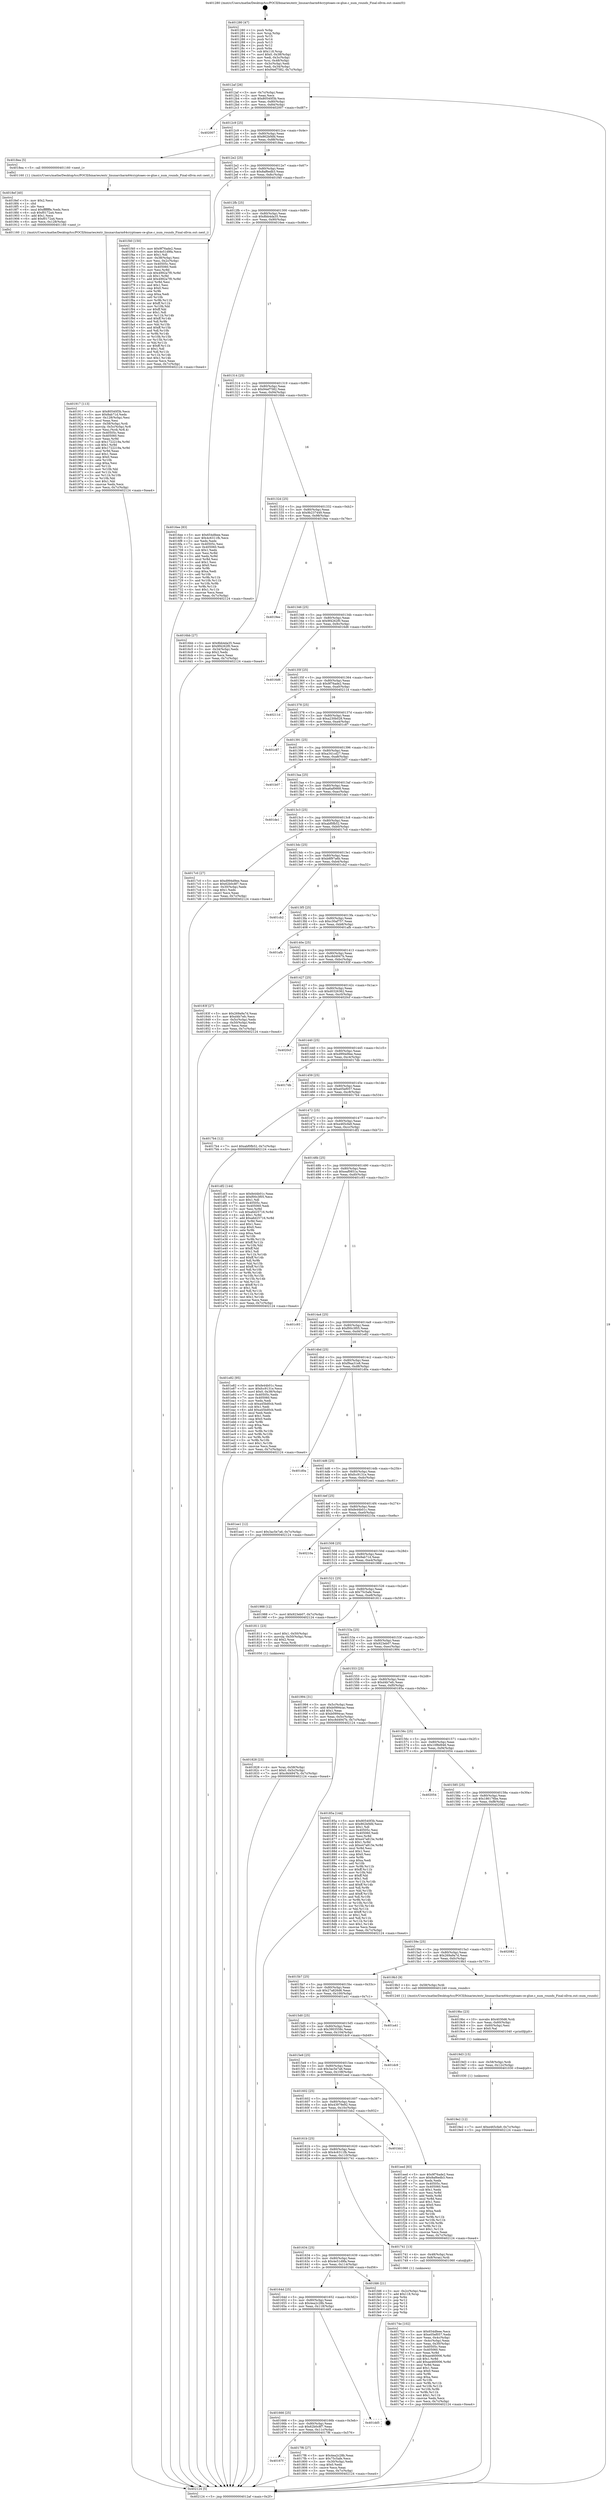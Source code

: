 digraph "0x401280" {
  label = "0x401280 (/mnt/c/Users/mathe/Desktop/tcc/POCII/binaries/extr_linuxarcharm64cryptoaes-ce-glue.c_num_rounds_Final-ollvm.out::main(0))"
  labelloc = "t"
  node[shape=record]

  Entry [label="",width=0.3,height=0.3,shape=circle,fillcolor=black,style=filled]
  "0x4012af" [label="{
     0x4012af [26]\l
     | [instrs]\l
     &nbsp;&nbsp;0x4012af \<+3\>: mov -0x7c(%rbp),%eax\l
     &nbsp;&nbsp;0x4012b2 \<+2\>: mov %eax,%ecx\l
     &nbsp;&nbsp;0x4012b4 \<+6\>: sub $0x80540f3b,%ecx\l
     &nbsp;&nbsp;0x4012ba \<+3\>: mov %eax,-0x80(%rbp)\l
     &nbsp;&nbsp;0x4012bd \<+6\>: mov %ecx,-0x84(%rbp)\l
     &nbsp;&nbsp;0x4012c3 \<+6\>: je 0000000000402007 \<main+0xd87\>\l
  }"]
  "0x402007" [label="{
     0x402007\l
  }", style=dashed]
  "0x4012c9" [label="{
     0x4012c9 [25]\l
     | [instrs]\l
     &nbsp;&nbsp;0x4012c9 \<+5\>: jmp 00000000004012ce \<main+0x4e\>\l
     &nbsp;&nbsp;0x4012ce \<+3\>: mov -0x80(%rbp),%eax\l
     &nbsp;&nbsp;0x4012d1 \<+5\>: sub $0x862bf4fd,%eax\l
     &nbsp;&nbsp;0x4012d6 \<+6\>: mov %eax,-0x88(%rbp)\l
     &nbsp;&nbsp;0x4012dc \<+6\>: je 00000000004018ea \<main+0x66a\>\l
  }"]
  Exit [label="",width=0.3,height=0.3,shape=circle,fillcolor=black,style=filled,peripheries=2]
  "0x4018ea" [label="{
     0x4018ea [5]\l
     | [instrs]\l
     &nbsp;&nbsp;0x4018ea \<+5\>: call 0000000000401160 \<next_i\>\l
     | [calls]\l
     &nbsp;&nbsp;0x401160 \{1\} (/mnt/c/Users/mathe/Desktop/tcc/POCII/binaries/extr_linuxarcharm64cryptoaes-ce-glue.c_num_rounds_Final-ollvm.out::next_i)\l
  }"]
  "0x4012e2" [label="{
     0x4012e2 [25]\l
     | [instrs]\l
     &nbsp;&nbsp;0x4012e2 \<+5\>: jmp 00000000004012e7 \<main+0x67\>\l
     &nbsp;&nbsp;0x4012e7 \<+3\>: mov -0x80(%rbp),%eax\l
     &nbsp;&nbsp;0x4012ea \<+5\>: sub $0x8af6edb3,%eax\l
     &nbsp;&nbsp;0x4012ef \<+6\>: mov %eax,-0x8c(%rbp)\l
     &nbsp;&nbsp;0x4012f5 \<+6\>: je 0000000000401f40 \<main+0xcc0\>\l
  }"]
  "0x4019e2" [label="{
     0x4019e2 [12]\l
     | [instrs]\l
     &nbsp;&nbsp;0x4019e2 \<+7\>: movl $0xe465cfa9,-0x7c(%rbp)\l
     &nbsp;&nbsp;0x4019e9 \<+5\>: jmp 0000000000402124 \<main+0xea4\>\l
  }"]
  "0x401f40" [label="{
     0x401f40 [150]\l
     | [instrs]\l
     &nbsp;&nbsp;0x401f40 \<+5\>: mov $0x9f76ade2,%eax\l
     &nbsp;&nbsp;0x401f45 \<+5\>: mov $0x4e51d9fa,%ecx\l
     &nbsp;&nbsp;0x401f4a \<+2\>: mov $0x1,%dl\l
     &nbsp;&nbsp;0x401f4c \<+3\>: mov -0x38(%rbp),%esi\l
     &nbsp;&nbsp;0x401f4f \<+3\>: mov %esi,-0x2c(%rbp)\l
     &nbsp;&nbsp;0x401f52 \<+7\>: mov 0x40505c,%esi\l
     &nbsp;&nbsp;0x401f59 \<+7\>: mov 0x405060,%edi\l
     &nbsp;&nbsp;0x401f60 \<+3\>: mov %esi,%r8d\l
     &nbsp;&nbsp;0x401f63 \<+7\>: sub $0x4992a7f0,%r8d\l
     &nbsp;&nbsp;0x401f6a \<+4\>: sub $0x1,%r8d\l
     &nbsp;&nbsp;0x401f6e \<+7\>: add $0x4992a7f0,%r8d\l
     &nbsp;&nbsp;0x401f75 \<+4\>: imul %r8d,%esi\l
     &nbsp;&nbsp;0x401f79 \<+3\>: and $0x1,%esi\l
     &nbsp;&nbsp;0x401f7c \<+3\>: cmp $0x0,%esi\l
     &nbsp;&nbsp;0x401f7f \<+4\>: sete %r9b\l
     &nbsp;&nbsp;0x401f83 \<+3\>: cmp $0xa,%edi\l
     &nbsp;&nbsp;0x401f86 \<+4\>: setl %r10b\l
     &nbsp;&nbsp;0x401f8a \<+3\>: mov %r9b,%r11b\l
     &nbsp;&nbsp;0x401f8d \<+4\>: xor $0xff,%r11b\l
     &nbsp;&nbsp;0x401f91 \<+3\>: mov %r10b,%bl\l
     &nbsp;&nbsp;0x401f94 \<+3\>: xor $0xff,%bl\l
     &nbsp;&nbsp;0x401f97 \<+3\>: xor $0x1,%dl\l
     &nbsp;&nbsp;0x401f9a \<+3\>: mov %r11b,%r14b\l
     &nbsp;&nbsp;0x401f9d \<+4\>: and $0xff,%r14b\l
     &nbsp;&nbsp;0x401fa1 \<+3\>: and %dl,%r9b\l
     &nbsp;&nbsp;0x401fa4 \<+3\>: mov %bl,%r15b\l
     &nbsp;&nbsp;0x401fa7 \<+4\>: and $0xff,%r15b\l
     &nbsp;&nbsp;0x401fab \<+3\>: and %dl,%r10b\l
     &nbsp;&nbsp;0x401fae \<+3\>: or %r9b,%r14b\l
     &nbsp;&nbsp;0x401fb1 \<+3\>: or %r10b,%r15b\l
     &nbsp;&nbsp;0x401fb4 \<+3\>: xor %r15b,%r14b\l
     &nbsp;&nbsp;0x401fb7 \<+3\>: or %bl,%r11b\l
     &nbsp;&nbsp;0x401fba \<+4\>: xor $0xff,%r11b\l
     &nbsp;&nbsp;0x401fbe \<+3\>: or $0x1,%dl\l
     &nbsp;&nbsp;0x401fc1 \<+3\>: and %dl,%r11b\l
     &nbsp;&nbsp;0x401fc4 \<+3\>: or %r11b,%r14b\l
     &nbsp;&nbsp;0x401fc7 \<+4\>: test $0x1,%r14b\l
     &nbsp;&nbsp;0x401fcb \<+3\>: cmovne %ecx,%eax\l
     &nbsp;&nbsp;0x401fce \<+3\>: mov %eax,-0x7c(%rbp)\l
     &nbsp;&nbsp;0x401fd1 \<+5\>: jmp 0000000000402124 \<main+0xea4\>\l
  }"]
  "0x4012fb" [label="{
     0x4012fb [25]\l
     | [instrs]\l
     &nbsp;&nbsp;0x4012fb \<+5\>: jmp 0000000000401300 \<main+0x80\>\l
     &nbsp;&nbsp;0x401300 \<+3\>: mov -0x80(%rbp),%eax\l
     &nbsp;&nbsp;0x401303 \<+5\>: sub $0x8bb4da35,%eax\l
     &nbsp;&nbsp;0x401308 \<+6\>: mov %eax,-0x90(%rbp)\l
     &nbsp;&nbsp;0x40130e \<+6\>: je 00000000004016ee \<main+0x46e\>\l
  }"]
  "0x4019d3" [label="{
     0x4019d3 [15]\l
     | [instrs]\l
     &nbsp;&nbsp;0x4019d3 \<+4\>: mov -0x58(%rbp),%rdi\l
     &nbsp;&nbsp;0x4019d7 \<+6\>: mov %eax,-0x12c(%rbp)\l
     &nbsp;&nbsp;0x4019dd \<+5\>: call 0000000000401030 \<free@plt\>\l
     | [calls]\l
     &nbsp;&nbsp;0x401030 \{1\} (unknown)\l
  }"]
  "0x4016ee" [label="{
     0x4016ee [83]\l
     | [instrs]\l
     &nbsp;&nbsp;0x4016ee \<+5\>: mov $0x654dfeee,%eax\l
     &nbsp;&nbsp;0x4016f3 \<+5\>: mov $0x4c6311fb,%ecx\l
     &nbsp;&nbsp;0x4016f8 \<+2\>: xor %edx,%edx\l
     &nbsp;&nbsp;0x4016fa \<+7\>: mov 0x40505c,%esi\l
     &nbsp;&nbsp;0x401701 \<+7\>: mov 0x405060,%edi\l
     &nbsp;&nbsp;0x401708 \<+3\>: sub $0x1,%edx\l
     &nbsp;&nbsp;0x40170b \<+3\>: mov %esi,%r8d\l
     &nbsp;&nbsp;0x40170e \<+3\>: add %edx,%r8d\l
     &nbsp;&nbsp;0x401711 \<+4\>: imul %r8d,%esi\l
     &nbsp;&nbsp;0x401715 \<+3\>: and $0x1,%esi\l
     &nbsp;&nbsp;0x401718 \<+3\>: cmp $0x0,%esi\l
     &nbsp;&nbsp;0x40171b \<+4\>: sete %r9b\l
     &nbsp;&nbsp;0x40171f \<+3\>: cmp $0xa,%edi\l
     &nbsp;&nbsp;0x401722 \<+4\>: setl %r10b\l
     &nbsp;&nbsp;0x401726 \<+3\>: mov %r9b,%r11b\l
     &nbsp;&nbsp;0x401729 \<+3\>: and %r10b,%r11b\l
     &nbsp;&nbsp;0x40172c \<+3\>: xor %r10b,%r9b\l
     &nbsp;&nbsp;0x40172f \<+3\>: or %r9b,%r11b\l
     &nbsp;&nbsp;0x401732 \<+4\>: test $0x1,%r11b\l
     &nbsp;&nbsp;0x401736 \<+3\>: cmovne %ecx,%eax\l
     &nbsp;&nbsp;0x401739 \<+3\>: mov %eax,-0x7c(%rbp)\l
     &nbsp;&nbsp;0x40173c \<+5\>: jmp 0000000000402124 \<main+0xea4\>\l
  }"]
  "0x401314" [label="{
     0x401314 [25]\l
     | [instrs]\l
     &nbsp;&nbsp;0x401314 \<+5\>: jmp 0000000000401319 \<main+0x99\>\l
     &nbsp;&nbsp;0x401319 \<+3\>: mov -0x80(%rbp),%eax\l
     &nbsp;&nbsp;0x40131c \<+5\>: sub $0x94ef7582,%eax\l
     &nbsp;&nbsp;0x401321 \<+6\>: mov %eax,-0x94(%rbp)\l
     &nbsp;&nbsp;0x401327 \<+6\>: je 00000000004016bb \<main+0x43b\>\l
  }"]
  "0x4019bc" [label="{
     0x4019bc [23]\l
     | [instrs]\l
     &nbsp;&nbsp;0x4019bc \<+10\>: movabs $0x4030d6,%rdi\l
     &nbsp;&nbsp;0x4019c6 \<+3\>: mov %eax,-0x60(%rbp)\l
     &nbsp;&nbsp;0x4019c9 \<+3\>: mov -0x60(%rbp),%esi\l
     &nbsp;&nbsp;0x4019cc \<+2\>: mov $0x0,%al\l
     &nbsp;&nbsp;0x4019ce \<+5\>: call 0000000000401040 \<printf@plt\>\l
     | [calls]\l
     &nbsp;&nbsp;0x401040 \{1\} (unknown)\l
  }"]
  "0x4016bb" [label="{
     0x4016bb [27]\l
     | [instrs]\l
     &nbsp;&nbsp;0x4016bb \<+5\>: mov $0x8bb4da35,%eax\l
     &nbsp;&nbsp;0x4016c0 \<+5\>: mov $0x9f4262f0,%ecx\l
     &nbsp;&nbsp;0x4016c5 \<+3\>: mov -0x34(%rbp),%edx\l
     &nbsp;&nbsp;0x4016c8 \<+3\>: cmp $0x2,%edx\l
     &nbsp;&nbsp;0x4016cb \<+3\>: cmovne %ecx,%eax\l
     &nbsp;&nbsp;0x4016ce \<+3\>: mov %eax,-0x7c(%rbp)\l
     &nbsp;&nbsp;0x4016d1 \<+5\>: jmp 0000000000402124 \<main+0xea4\>\l
  }"]
  "0x40132d" [label="{
     0x40132d [25]\l
     | [instrs]\l
     &nbsp;&nbsp;0x40132d \<+5\>: jmp 0000000000401332 \<main+0xb2\>\l
     &nbsp;&nbsp;0x401332 \<+3\>: mov -0x80(%rbp),%eax\l
     &nbsp;&nbsp;0x401335 \<+5\>: sub $0x9b237449,%eax\l
     &nbsp;&nbsp;0x40133a \<+6\>: mov %eax,-0x98(%rbp)\l
     &nbsp;&nbsp;0x401340 \<+6\>: je 00000000004019ee \<main+0x76e\>\l
  }"]
  "0x402124" [label="{
     0x402124 [5]\l
     | [instrs]\l
     &nbsp;&nbsp;0x402124 \<+5\>: jmp 00000000004012af \<main+0x2f\>\l
  }"]
  "0x401280" [label="{
     0x401280 [47]\l
     | [instrs]\l
     &nbsp;&nbsp;0x401280 \<+1\>: push %rbp\l
     &nbsp;&nbsp;0x401281 \<+3\>: mov %rsp,%rbp\l
     &nbsp;&nbsp;0x401284 \<+2\>: push %r15\l
     &nbsp;&nbsp;0x401286 \<+2\>: push %r14\l
     &nbsp;&nbsp;0x401288 \<+2\>: push %r13\l
     &nbsp;&nbsp;0x40128a \<+2\>: push %r12\l
     &nbsp;&nbsp;0x40128c \<+1\>: push %rbx\l
     &nbsp;&nbsp;0x40128d \<+7\>: sub $0x118,%rsp\l
     &nbsp;&nbsp;0x401294 \<+7\>: movl $0x0,-0x38(%rbp)\l
     &nbsp;&nbsp;0x40129b \<+3\>: mov %edi,-0x3c(%rbp)\l
     &nbsp;&nbsp;0x40129e \<+4\>: mov %rsi,-0x48(%rbp)\l
     &nbsp;&nbsp;0x4012a2 \<+3\>: mov -0x3c(%rbp),%edi\l
     &nbsp;&nbsp;0x4012a5 \<+3\>: mov %edi,-0x34(%rbp)\l
     &nbsp;&nbsp;0x4012a8 \<+7\>: movl $0x94ef7582,-0x7c(%rbp)\l
  }"]
  "0x401917" [label="{
     0x401917 [113]\l
     | [instrs]\l
     &nbsp;&nbsp;0x401917 \<+5\>: mov $0x80540f3b,%ecx\l
     &nbsp;&nbsp;0x40191c \<+5\>: mov $0x8ab71d,%edx\l
     &nbsp;&nbsp;0x401921 \<+6\>: mov -0x128(%rbp),%esi\l
     &nbsp;&nbsp;0x401927 \<+3\>: imul %eax,%esi\l
     &nbsp;&nbsp;0x40192a \<+4\>: mov -0x58(%rbp),%rdi\l
     &nbsp;&nbsp;0x40192e \<+4\>: movslq -0x5c(%rbp),%r8\l
     &nbsp;&nbsp;0x401932 \<+4\>: mov %esi,(%rdi,%r8,4)\l
     &nbsp;&nbsp;0x401936 \<+7\>: mov 0x40505c,%eax\l
     &nbsp;&nbsp;0x40193d \<+7\>: mov 0x405060,%esi\l
     &nbsp;&nbsp;0x401944 \<+3\>: mov %eax,%r9d\l
     &nbsp;&nbsp;0x401947 \<+7\>: sub $0x1722219a,%r9d\l
     &nbsp;&nbsp;0x40194e \<+4\>: sub $0x1,%r9d\l
     &nbsp;&nbsp;0x401952 \<+7\>: add $0x1722219a,%r9d\l
     &nbsp;&nbsp;0x401959 \<+4\>: imul %r9d,%eax\l
     &nbsp;&nbsp;0x40195d \<+3\>: and $0x1,%eax\l
     &nbsp;&nbsp;0x401960 \<+3\>: cmp $0x0,%eax\l
     &nbsp;&nbsp;0x401963 \<+4\>: sete %r10b\l
     &nbsp;&nbsp;0x401967 \<+3\>: cmp $0xa,%esi\l
     &nbsp;&nbsp;0x40196a \<+4\>: setl %r11b\l
     &nbsp;&nbsp;0x40196e \<+3\>: mov %r10b,%bl\l
     &nbsp;&nbsp;0x401971 \<+3\>: and %r11b,%bl\l
     &nbsp;&nbsp;0x401974 \<+3\>: xor %r11b,%r10b\l
     &nbsp;&nbsp;0x401977 \<+3\>: or %r10b,%bl\l
     &nbsp;&nbsp;0x40197a \<+3\>: test $0x1,%bl\l
     &nbsp;&nbsp;0x40197d \<+3\>: cmovne %edx,%ecx\l
     &nbsp;&nbsp;0x401980 \<+3\>: mov %ecx,-0x7c(%rbp)\l
     &nbsp;&nbsp;0x401983 \<+5\>: jmp 0000000000402124 \<main+0xea4\>\l
  }"]
  "0x4019ee" [label="{
     0x4019ee\l
  }", style=dashed]
  "0x401346" [label="{
     0x401346 [25]\l
     | [instrs]\l
     &nbsp;&nbsp;0x401346 \<+5\>: jmp 000000000040134b \<main+0xcb\>\l
     &nbsp;&nbsp;0x40134b \<+3\>: mov -0x80(%rbp),%eax\l
     &nbsp;&nbsp;0x40134e \<+5\>: sub $0x9f4262f0,%eax\l
     &nbsp;&nbsp;0x401353 \<+6\>: mov %eax,-0x9c(%rbp)\l
     &nbsp;&nbsp;0x401359 \<+6\>: je 00000000004016d6 \<main+0x456\>\l
  }"]
  "0x4018ef" [label="{
     0x4018ef [40]\l
     | [instrs]\l
     &nbsp;&nbsp;0x4018ef \<+5\>: mov $0x2,%ecx\l
     &nbsp;&nbsp;0x4018f4 \<+1\>: cltd\l
     &nbsp;&nbsp;0x4018f5 \<+2\>: idiv %ecx\l
     &nbsp;&nbsp;0x4018f7 \<+6\>: imul $0xfffffffe,%edx,%ecx\l
     &nbsp;&nbsp;0x4018fd \<+6\>: sub $0xf0172a4,%ecx\l
     &nbsp;&nbsp;0x401903 \<+3\>: add $0x1,%ecx\l
     &nbsp;&nbsp;0x401906 \<+6\>: add $0xf0172a4,%ecx\l
     &nbsp;&nbsp;0x40190c \<+6\>: mov %ecx,-0x128(%rbp)\l
     &nbsp;&nbsp;0x401912 \<+5\>: call 0000000000401160 \<next_i\>\l
     | [calls]\l
     &nbsp;&nbsp;0x401160 \{1\} (/mnt/c/Users/mathe/Desktop/tcc/POCII/binaries/extr_linuxarcharm64cryptoaes-ce-glue.c_num_rounds_Final-ollvm.out::next_i)\l
  }"]
  "0x4016d6" [label="{
     0x4016d6\l
  }", style=dashed]
  "0x40135f" [label="{
     0x40135f [25]\l
     | [instrs]\l
     &nbsp;&nbsp;0x40135f \<+5\>: jmp 0000000000401364 \<main+0xe4\>\l
     &nbsp;&nbsp;0x401364 \<+3\>: mov -0x80(%rbp),%eax\l
     &nbsp;&nbsp;0x401367 \<+5\>: sub $0x9f76ade2,%eax\l
     &nbsp;&nbsp;0x40136c \<+6\>: mov %eax,-0xa0(%rbp)\l
     &nbsp;&nbsp;0x401372 \<+6\>: je 000000000040211d \<main+0xe9d\>\l
  }"]
  "0x401828" [label="{
     0x401828 [23]\l
     | [instrs]\l
     &nbsp;&nbsp;0x401828 \<+4\>: mov %rax,-0x58(%rbp)\l
     &nbsp;&nbsp;0x40182c \<+7\>: movl $0x0,-0x5c(%rbp)\l
     &nbsp;&nbsp;0x401833 \<+7\>: movl $0xc8d4947b,-0x7c(%rbp)\l
     &nbsp;&nbsp;0x40183a \<+5\>: jmp 0000000000402124 \<main+0xea4\>\l
  }"]
  "0x40211d" [label="{
     0x40211d\l
  }", style=dashed]
  "0x401378" [label="{
     0x401378 [25]\l
     | [instrs]\l
     &nbsp;&nbsp;0x401378 \<+5\>: jmp 000000000040137d \<main+0xfd\>\l
     &nbsp;&nbsp;0x40137d \<+3\>: mov -0x80(%rbp),%eax\l
     &nbsp;&nbsp;0x401380 \<+5\>: sub $0xa230b028,%eax\l
     &nbsp;&nbsp;0x401385 \<+6\>: mov %eax,-0xa4(%rbp)\l
     &nbsp;&nbsp;0x40138b \<+6\>: je 0000000000401c87 \<main+0xa07\>\l
  }"]
  "0x40167f" [label="{
     0x40167f\l
  }", style=dashed]
  "0x401c87" [label="{
     0x401c87\l
  }", style=dashed]
  "0x401391" [label="{
     0x401391 [25]\l
     | [instrs]\l
     &nbsp;&nbsp;0x401391 \<+5\>: jmp 0000000000401396 \<main+0x116\>\l
     &nbsp;&nbsp;0x401396 \<+3\>: mov -0x80(%rbp),%eax\l
     &nbsp;&nbsp;0x401399 \<+5\>: sub $0xa341cd27,%eax\l
     &nbsp;&nbsp;0x40139e \<+6\>: mov %eax,-0xa8(%rbp)\l
     &nbsp;&nbsp;0x4013a4 \<+6\>: je 0000000000401b07 \<main+0x887\>\l
  }"]
  "0x4017f6" [label="{
     0x4017f6 [27]\l
     | [instrs]\l
     &nbsp;&nbsp;0x4017f6 \<+5\>: mov $0x4ea2c28b,%eax\l
     &nbsp;&nbsp;0x4017fb \<+5\>: mov $0x75c5afe,%ecx\l
     &nbsp;&nbsp;0x401800 \<+3\>: mov -0x30(%rbp),%edx\l
     &nbsp;&nbsp;0x401803 \<+3\>: cmp $0x0,%edx\l
     &nbsp;&nbsp;0x401806 \<+3\>: cmove %ecx,%eax\l
     &nbsp;&nbsp;0x401809 \<+3\>: mov %eax,-0x7c(%rbp)\l
     &nbsp;&nbsp;0x40180c \<+5\>: jmp 0000000000402124 \<main+0xea4\>\l
  }"]
  "0x401b07" [label="{
     0x401b07\l
  }", style=dashed]
  "0x4013aa" [label="{
     0x4013aa [25]\l
     | [instrs]\l
     &nbsp;&nbsp;0x4013aa \<+5\>: jmp 00000000004013af \<main+0x12f\>\l
     &nbsp;&nbsp;0x4013af \<+3\>: mov -0x80(%rbp),%eax\l
     &nbsp;&nbsp;0x4013b2 \<+5\>: sub $0xa6af0668,%eax\l
     &nbsp;&nbsp;0x4013b7 \<+6\>: mov %eax,-0xac(%rbp)\l
     &nbsp;&nbsp;0x4013bd \<+6\>: je 0000000000401de1 \<main+0xb61\>\l
  }"]
  "0x401666" [label="{
     0x401666 [25]\l
     | [instrs]\l
     &nbsp;&nbsp;0x401666 \<+5\>: jmp 000000000040166b \<main+0x3eb\>\l
     &nbsp;&nbsp;0x40166b \<+3\>: mov -0x80(%rbp),%eax\l
     &nbsp;&nbsp;0x40166e \<+5\>: sub $0x62b0c8f7,%eax\l
     &nbsp;&nbsp;0x401673 \<+6\>: mov %eax,-0x11c(%rbp)\l
     &nbsp;&nbsp;0x401679 \<+6\>: je 00000000004017f6 \<main+0x576\>\l
  }"]
  "0x401de1" [label="{
     0x401de1\l
  }", style=dashed]
  "0x4013c3" [label="{
     0x4013c3 [25]\l
     | [instrs]\l
     &nbsp;&nbsp;0x4013c3 \<+5\>: jmp 00000000004013c8 \<main+0x148\>\l
     &nbsp;&nbsp;0x4013c8 \<+3\>: mov -0x80(%rbp),%eax\l
     &nbsp;&nbsp;0x4013cb \<+5\>: sub $0xabf0fb52,%eax\l
     &nbsp;&nbsp;0x4013d0 \<+6\>: mov %eax,-0xb0(%rbp)\l
     &nbsp;&nbsp;0x4013d6 \<+6\>: je 00000000004017c0 \<main+0x540\>\l
  }"]
  "0x401dd5" [label="{
     0x401dd5\l
  }", style=dashed]
  "0x4017c0" [label="{
     0x4017c0 [27]\l
     | [instrs]\l
     &nbsp;&nbsp;0x4017c0 \<+5\>: mov $0xd994d9ee,%eax\l
     &nbsp;&nbsp;0x4017c5 \<+5\>: mov $0x62b0c8f7,%ecx\l
     &nbsp;&nbsp;0x4017ca \<+3\>: mov -0x30(%rbp),%edx\l
     &nbsp;&nbsp;0x4017cd \<+3\>: cmp $0x1,%edx\l
     &nbsp;&nbsp;0x4017d0 \<+3\>: cmovl %ecx,%eax\l
     &nbsp;&nbsp;0x4017d3 \<+3\>: mov %eax,-0x7c(%rbp)\l
     &nbsp;&nbsp;0x4017d6 \<+5\>: jmp 0000000000402124 \<main+0xea4\>\l
  }"]
  "0x4013dc" [label="{
     0x4013dc [25]\l
     | [instrs]\l
     &nbsp;&nbsp;0x4013dc \<+5\>: jmp 00000000004013e1 \<main+0x161\>\l
     &nbsp;&nbsp;0x4013e1 \<+3\>: mov -0x80(%rbp),%eax\l
     &nbsp;&nbsp;0x4013e4 \<+5\>: sub $0xb8f97a6b,%eax\l
     &nbsp;&nbsp;0x4013e9 \<+6\>: mov %eax,-0xb4(%rbp)\l
     &nbsp;&nbsp;0x4013ef \<+6\>: je 0000000000401cb2 \<main+0xa32\>\l
  }"]
  "0x40164d" [label="{
     0x40164d [25]\l
     | [instrs]\l
     &nbsp;&nbsp;0x40164d \<+5\>: jmp 0000000000401652 \<main+0x3d2\>\l
     &nbsp;&nbsp;0x401652 \<+3\>: mov -0x80(%rbp),%eax\l
     &nbsp;&nbsp;0x401655 \<+5\>: sub $0x4ea2c28b,%eax\l
     &nbsp;&nbsp;0x40165a \<+6\>: mov %eax,-0x118(%rbp)\l
     &nbsp;&nbsp;0x401660 \<+6\>: je 0000000000401dd5 \<main+0xb55\>\l
  }"]
  "0x401cb2" [label="{
     0x401cb2\l
  }", style=dashed]
  "0x4013f5" [label="{
     0x4013f5 [25]\l
     | [instrs]\l
     &nbsp;&nbsp;0x4013f5 \<+5\>: jmp 00000000004013fa \<main+0x17a\>\l
     &nbsp;&nbsp;0x4013fa \<+3\>: mov -0x80(%rbp),%eax\l
     &nbsp;&nbsp;0x4013fd \<+5\>: sub $0xc30af757,%eax\l
     &nbsp;&nbsp;0x401402 \<+6\>: mov %eax,-0xb8(%rbp)\l
     &nbsp;&nbsp;0x401408 \<+6\>: je 0000000000401afb \<main+0x87b\>\l
  }"]
  "0x401fd6" [label="{
     0x401fd6 [21]\l
     | [instrs]\l
     &nbsp;&nbsp;0x401fd6 \<+3\>: mov -0x2c(%rbp),%eax\l
     &nbsp;&nbsp;0x401fd9 \<+7\>: add $0x118,%rsp\l
     &nbsp;&nbsp;0x401fe0 \<+1\>: pop %rbx\l
     &nbsp;&nbsp;0x401fe1 \<+2\>: pop %r12\l
     &nbsp;&nbsp;0x401fe3 \<+2\>: pop %r13\l
     &nbsp;&nbsp;0x401fe5 \<+2\>: pop %r14\l
     &nbsp;&nbsp;0x401fe7 \<+2\>: pop %r15\l
     &nbsp;&nbsp;0x401fe9 \<+1\>: pop %rbp\l
     &nbsp;&nbsp;0x401fea \<+1\>: ret\l
  }"]
  "0x401afb" [label="{
     0x401afb\l
  }", style=dashed]
  "0x40140e" [label="{
     0x40140e [25]\l
     | [instrs]\l
     &nbsp;&nbsp;0x40140e \<+5\>: jmp 0000000000401413 \<main+0x193\>\l
     &nbsp;&nbsp;0x401413 \<+3\>: mov -0x80(%rbp),%eax\l
     &nbsp;&nbsp;0x401416 \<+5\>: sub $0xc8d4947b,%eax\l
     &nbsp;&nbsp;0x40141b \<+6\>: mov %eax,-0xbc(%rbp)\l
     &nbsp;&nbsp;0x401421 \<+6\>: je 000000000040183f \<main+0x5bf\>\l
  }"]
  "0x40174e" [label="{
     0x40174e [102]\l
     | [instrs]\l
     &nbsp;&nbsp;0x40174e \<+5\>: mov $0x654dfeee,%ecx\l
     &nbsp;&nbsp;0x401753 \<+5\>: mov $0xe05ef057,%edx\l
     &nbsp;&nbsp;0x401758 \<+3\>: mov %eax,-0x4c(%rbp)\l
     &nbsp;&nbsp;0x40175b \<+3\>: mov -0x4c(%rbp),%eax\l
     &nbsp;&nbsp;0x40175e \<+3\>: mov %eax,-0x30(%rbp)\l
     &nbsp;&nbsp;0x401761 \<+7\>: mov 0x40505c,%eax\l
     &nbsp;&nbsp;0x401768 \<+7\>: mov 0x405060,%esi\l
     &nbsp;&nbsp;0x40176f \<+3\>: mov %eax,%r8d\l
     &nbsp;&nbsp;0x401772 \<+7\>: sub $0xae460006,%r8d\l
     &nbsp;&nbsp;0x401779 \<+4\>: sub $0x1,%r8d\l
     &nbsp;&nbsp;0x40177d \<+7\>: add $0xae460006,%r8d\l
     &nbsp;&nbsp;0x401784 \<+4\>: imul %r8d,%eax\l
     &nbsp;&nbsp;0x401788 \<+3\>: and $0x1,%eax\l
     &nbsp;&nbsp;0x40178b \<+3\>: cmp $0x0,%eax\l
     &nbsp;&nbsp;0x40178e \<+4\>: sete %r9b\l
     &nbsp;&nbsp;0x401792 \<+3\>: cmp $0xa,%esi\l
     &nbsp;&nbsp;0x401795 \<+4\>: setl %r10b\l
     &nbsp;&nbsp;0x401799 \<+3\>: mov %r9b,%r11b\l
     &nbsp;&nbsp;0x40179c \<+3\>: and %r10b,%r11b\l
     &nbsp;&nbsp;0x40179f \<+3\>: xor %r10b,%r9b\l
     &nbsp;&nbsp;0x4017a2 \<+3\>: or %r9b,%r11b\l
     &nbsp;&nbsp;0x4017a5 \<+4\>: test $0x1,%r11b\l
     &nbsp;&nbsp;0x4017a9 \<+3\>: cmovne %edx,%ecx\l
     &nbsp;&nbsp;0x4017ac \<+3\>: mov %ecx,-0x7c(%rbp)\l
     &nbsp;&nbsp;0x4017af \<+5\>: jmp 0000000000402124 \<main+0xea4\>\l
  }"]
  "0x40183f" [label="{
     0x40183f [27]\l
     | [instrs]\l
     &nbsp;&nbsp;0x40183f \<+5\>: mov $0x269a9a7d,%eax\l
     &nbsp;&nbsp;0x401844 \<+5\>: mov $0xd4b7efc,%ecx\l
     &nbsp;&nbsp;0x401849 \<+3\>: mov -0x5c(%rbp),%edx\l
     &nbsp;&nbsp;0x40184c \<+3\>: cmp -0x50(%rbp),%edx\l
     &nbsp;&nbsp;0x40184f \<+3\>: cmovl %ecx,%eax\l
     &nbsp;&nbsp;0x401852 \<+3\>: mov %eax,-0x7c(%rbp)\l
     &nbsp;&nbsp;0x401855 \<+5\>: jmp 0000000000402124 \<main+0xea4\>\l
  }"]
  "0x401427" [label="{
     0x401427 [25]\l
     | [instrs]\l
     &nbsp;&nbsp;0x401427 \<+5\>: jmp 000000000040142c \<main+0x1ac\>\l
     &nbsp;&nbsp;0x40142c \<+3\>: mov -0x80(%rbp),%eax\l
     &nbsp;&nbsp;0x40142f \<+5\>: sub $0xd0326362,%eax\l
     &nbsp;&nbsp;0x401434 \<+6\>: mov %eax,-0xc0(%rbp)\l
     &nbsp;&nbsp;0x40143a \<+6\>: je 00000000004020cf \<main+0xe4f\>\l
  }"]
  "0x401634" [label="{
     0x401634 [25]\l
     | [instrs]\l
     &nbsp;&nbsp;0x401634 \<+5\>: jmp 0000000000401639 \<main+0x3b9\>\l
     &nbsp;&nbsp;0x401639 \<+3\>: mov -0x80(%rbp),%eax\l
     &nbsp;&nbsp;0x40163c \<+5\>: sub $0x4e51d9fa,%eax\l
     &nbsp;&nbsp;0x401641 \<+6\>: mov %eax,-0x114(%rbp)\l
     &nbsp;&nbsp;0x401647 \<+6\>: je 0000000000401fd6 \<main+0xd56\>\l
  }"]
  "0x4020cf" [label="{
     0x4020cf\l
  }", style=dashed]
  "0x401440" [label="{
     0x401440 [25]\l
     | [instrs]\l
     &nbsp;&nbsp;0x401440 \<+5\>: jmp 0000000000401445 \<main+0x1c5\>\l
     &nbsp;&nbsp;0x401445 \<+3\>: mov -0x80(%rbp),%eax\l
     &nbsp;&nbsp;0x401448 \<+5\>: sub $0xd994d9ee,%eax\l
     &nbsp;&nbsp;0x40144d \<+6\>: mov %eax,-0xc4(%rbp)\l
     &nbsp;&nbsp;0x401453 \<+6\>: je 00000000004017db \<main+0x55b\>\l
  }"]
  "0x401741" [label="{
     0x401741 [13]\l
     | [instrs]\l
     &nbsp;&nbsp;0x401741 \<+4\>: mov -0x48(%rbp),%rax\l
     &nbsp;&nbsp;0x401745 \<+4\>: mov 0x8(%rax),%rdi\l
     &nbsp;&nbsp;0x401749 \<+5\>: call 0000000000401060 \<atoi@plt\>\l
     | [calls]\l
     &nbsp;&nbsp;0x401060 \{1\} (unknown)\l
  }"]
  "0x4017db" [label="{
     0x4017db\l
  }", style=dashed]
  "0x401459" [label="{
     0x401459 [25]\l
     | [instrs]\l
     &nbsp;&nbsp;0x401459 \<+5\>: jmp 000000000040145e \<main+0x1de\>\l
     &nbsp;&nbsp;0x40145e \<+3\>: mov -0x80(%rbp),%eax\l
     &nbsp;&nbsp;0x401461 \<+5\>: sub $0xe05ef057,%eax\l
     &nbsp;&nbsp;0x401466 \<+6\>: mov %eax,-0xc8(%rbp)\l
     &nbsp;&nbsp;0x40146c \<+6\>: je 00000000004017b4 \<main+0x534\>\l
  }"]
  "0x40161b" [label="{
     0x40161b [25]\l
     | [instrs]\l
     &nbsp;&nbsp;0x40161b \<+5\>: jmp 0000000000401620 \<main+0x3a0\>\l
     &nbsp;&nbsp;0x401620 \<+3\>: mov -0x80(%rbp),%eax\l
     &nbsp;&nbsp;0x401623 \<+5\>: sub $0x4c6311fb,%eax\l
     &nbsp;&nbsp;0x401628 \<+6\>: mov %eax,-0x110(%rbp)\l
     &nbsp;&nbsp;0x40162e \<+6\>: je 0000000000401741 \<main+0x4c1\>\l
  }"]
  "0x4017b4" [label="{
     0x4017b4 [12]\l
     | [instrs]\l
     &nbsp;&nbsp;0x4017b4 \<+7\>: movl $0xabf0fb52,-0x7c(%rbp)\l
     &nbsp;&nbsp;0x4017bb \<+5\>: jmp 0000000000402124 \<main+0xea4\>\l
  }"]
  "0x401472" [label="{
     0x401472 [25]\l
     | [instrs]\l
     &nbsp;&nbsp;0x401472 \<+5\>: jmp 0000000000401477 \<main+0x1f7\>\l
     &nbsp;&nbsp;0x401477 \<+3\>: mov -0x80(%rbp),%eax\l
     &nbsp;&nbsp;0x40147a \<+5\>: sub $0xe465cfa9,%eax\l
     &nbsp;&nbsp;0x40147f \<+6\>: mov %eax,-0xcc(%rbp)\l
     &nbsp;&nbsp;0x401485 \<+6\>: je 0000000000401df2 \<main+0xb72\>\l
  }"]
  "0x401bb2" [label="{
     0x401bb2\l
  }", style=dashed]
  "0x401df2" [label="{
     0x401df2 [144]\l
     | [instrs]\l
     &nbsp;&nbsp;0x401df2 \<+5\>: mov $0xfe44b01c,%eax\l
     &nbsp;&nbsp;0x401df7 \<+5\>: mov $0xf00c3f05,%ecx\l
     &nbsp;&nbsp;0x401dfc \<+2\>: mov $0x1,%dl\l
     &nbsp;&nbsp;0x401dfe \<+7\>: mov 0x40505c,%esi\l
     &nbsp;&nbsp;0x401e05 \<+7\>: mov 0x405060,%edi\l
     &nbsp;&nbsp;0x401e0c \<+3\>: mov %esi,%r8d\l
     &nbsp;&nbsp;0x401e0f \<+7\>: sub $0xa6d25716,%r8d\l
     &nbsp;&nbsp;0x401e16 \<+4\>: sub $0x1,%r8d\l
     &nbsp;&nbsp;0x401e1a \<+7\>: add $0xa6d25716,%r8d\l
     &nbsp;&nbsp;0x401e21 \<+4\>: imul %r8d,%esi\l
     &nbsp;&nbsp;0x401e25 \<+3\>: and $0x1,%esi\l
     &nbsp;&nbsp;0x401e28 \<+3\>: cmp $0x0,%esi\l
     &nbsp;&nbsp;0x401e2b \<+4\>: sete %r9b\l
     &nbsp;&nbsp;0x401e2f \<+3\>: cmp $0xa,%edi\l
     &nbsp;&nbsp;0x401e32 \<+4\>: setl %r10b\l
     &nbsp;&nbsp;0x401e36 \<+3\>: mov %r9b,%r11b\l
     &nbsp;&nbsp;0x401e39 \<+4\>: xor $0xff,%r11b\l
     &nbsp;&nbsp;0x401e3d \<+3\>: mov %r10b,%bl\l
     &nbsp;&nbsp;0x401e40 \<+3\>: xor $0xff,%bl\l
     &nbsp;&nbsp;0x401e43 \<+3\>: xor $0x1,%dl\l
     &nbsp;&nbsp;0x401e46 \<+3\>: mov %r11b,%r14b\l
     &nbsp;&nbsp;0x401e49 \<+4\>: and $0xff,%r14b\l
     &nbsp;&nbsp;0x401e4d \<+3\>: and %dl,%r9b\l
     &nbsp;&nbsp;0x401e50 \<+3\>: mov %bl,%r15b\l
     &nbsp;&nbsp;0x401e53 \<+4\>: and $0xff,%r15b\l
     &nbsp;&nbsp;0x401e57 \<+3\>: and %dl,%r10b\l
     &nbsp;&nbsp;0x401e5a \<+3\>: or %r9b,%r14b\l
     &nbsp;&nbsp;0x401e5d \<+3\>: or %r10b,%r15b\l
     &nbsp;&nbsp;0x401e60 \<+3\>: xor %r15b,%r14b\l
     &nbsp;&nbsp;0x401e63 \<+3\>: or %bl,%r11b\l
     &nbsp;&nbsp;0x401e66 \<+4\>: xor $0xff,%r11b\l
     &nbsp;&nbsp;0x401e6a \<+3\>: or $0x1,%dl\l
     &nbsp;&nbsp;0x401e6d \<+3\>: and %dl,%r11b\l
     &nbsp;&nbsp;0x401e70 \<+3\>: or %r11b,%r14b\l
     &nbsp;&nbsp;0x401e73 \<+4\>: test $0x1,%r14b\l
     &nbsp;&nbsp;0x401e77 \<+3\>: cmovne %ecx,%eax\l
     &nbsp;&nbsp;0x401e7a \<+3\>: mov %eax,-0x7c(%rbp)\l
     &nbsp;&nbsp;0x401e7d \<+5\>: jmp 0000000000402124 \<main+0xea4\>\l
  }"]
  "0x40148b" [label="{
     0x40148b [25]\l
     | [instrs]\l
     &nbsp;&nbsp;0x40148b \<+5\>: jmp 0000000000401490 \<main+0x210\>\l
     &nbsp;&nbsp;0x401490 \<+3\>: mov -0x80(%rbp),%eax\l
     &nbsp;&nbsp;0x401493 \<+5\>: sub $0xeaf0851a,%eax\l
     &nbsp;&nbsp;0x401498 \<+6\>: mov %eax,-0xd0(%rbp)\l
     &nbsp;&nbsp;0x40149e \<+6\>: je 0000000000401c93 \<main+0xa13\>\l
  }"]
  "0x401602" [label="{
     0x401602 [25]\l
     | [instrs]\l
     &nbsp;&nbsp;0x401602 \<+5\>: jmp 0000000000401607 \<main+0x387\>\l
     &nbsp;&nbsp;0x401607 \<+3\>: mov -0x80(%rbp),%eax\l
     &nbsp;&nbsp;0x40160a \<+5\>: sub $0x43979e92,%eax\l
     &nbsp;&nbsp;0x40160f \<+6\>: mov %eax,-0x10c(%rbp)\l
     &nbsp;&nbsp;0x401615 \<+6\>: je 0000000000401bb2 \<main+0x932\>\l
  }"]
  "0x401c93" [label="{
     0x401c93\l
  }", style=dashed]
  "0x4014a4" [label="{
     0x4014a4 [25]\l
     | [instrs]\l
     &nbsp;&nbsp;0x4014a4 \<+5\>: jmp 00000000004014a9 \<main+0x229\>\l
     &nbsp;&nbsp;0x4014a9 \<+3\>: mov -0x80(%rbp),%eax\l
     &nbsp;&nbsp;0x4014ac \<+5\>: sub $0xf00c3f05,%eax\l
     &nbsp;&nbsp;0x4014b1 \<+6\>: mov %eax,-0xd4(%rbp)\l
     &nbsp;&nbsp;0x4014b7 \<+6\>: je 0000000000401e82 \<main+0xc02\>\l
  }"]
  "0x401eed" [label="{
     0x401eed [83]\l
     | [instrs]\l
     &nbsp;&nbsp;0x401eed \<+5\>: mov $0x9f76ade2,%eax\l
     &nbsp;&nbsp;0x401ef2 \<+5\>: mov $0x8af6edb3,%ecx\l
     &nbsp;&nbsp;0x401ef7 \<+2\>: xor %edx,%edx\l
     &nbsp;&nbsp;0x401ef9 \<+7\>: mov 0x40505c,%esi\l
     &nbsp;&nbsp;0x401f00 \<+7\>: mov 0x405060,%edi\l
     &nbsp;&nbsp;0x401f07 \<+3\>: sub $0x1,%edx\l
     &nbsp;&nbsp;0x401f0a \<+3\>: mov %esi,%r8d\l
     &nbsp;&nbsp;0x401f0d \<+3\>: add %edx,%r8d\l
     &nbsp;&nbsp;0x401f10 \<+4\>: imul %r8d,%esi\l
     &nbsp;&nbsp;0x401f14 \<+3\>: and $0x1,%esi\l
     &nbsp;&nbsp;0x401f17 \<+3\>: cmp $0x0,%esi\l
     &nbsp;&nbsp;0x401f1a \<+4\>: sete %r9b\l
     &nbsp;&nbsp;0x401f1e \<+3\>: cmp $0xa,%edi\l
     &nbsp;&nbsp;0x401f21 \<+4\>: setl %r10b\l
     &nbsp;&nbsp;0x401f25 \<+3\>: mov %r9b,%r11b\l
     &nbsp;&nbsp;0x401f28 \<+3\>: and %r10b,%r11b\l
     &nbsp;&nbsp;0x401f2b \<+3\>: xor %r10b,%r9b\l
     &nbsp;&nbsp;0x401f2e \<+3\>: or %r9b,%r11b\l
     &nbsp;&nbsp;0x401f31 \<+4\>: test $0x1,%r11b\l
     &nbsp;&nbsp;0x401f35 \<+3\>: cmovne %ecx,%eax\l
     &nbsp;&nbsp;0x401f38 \<+3\>: mov %eax,-0x7c(%rbp)\l
     &nbsp;&nbsp;0x401f3b \<+5\>: jmp 0000000000402124 \<main+0xea4\>\l
  }"]
  "0x401e82" [label="{
     0x401e82 [95]\l
     | [instrs]\l
     &nbsp;&nbsp;0x401e82 \<+5\>: mov $0xfe44b01c,%eax\l
     &nbsp;&nbsp;0x401e87 \<+5\>: mov $0xfcc9131e,%ecx\l
     &nbsp;&nbsp;0x401e8c \<+7\>: movl $0x0,-0x38(%rbp)\l
     &nbsp;&nbsp;0x401e93 \<+7\>: mov 0x40505c,%edx\l
     &nbsp;&nbsp;0x401e9a \<+7\>: mov 0x405060,%esi\l
     &nbsp;&nbsp;0x401ea1 \<+2\>: mov %edx,%edi\l
     &nbsp;&nbsp;0x401ea3 \<+6\>: sub $0xa45bd0cb,%edi\l
     &nbsp;&nbsp;0x401ea9 \<+3\>: sub $0x1,%edi\l
     &nbsp;&nbsp;0x401eac \<+6\>: add $0xa45bd0cb,%edi\l
     &nbsp;&nbsp;0x401eb2 \<+3\>: imul %edi,%edx\l
     &nbsp;&nbsp;0x401eb5 \<+3\>: and $0x1,%edx\l
     &nbsp;&nbsp;0x401eb8 \<+3\>: cmp $0x0,%edx\l
     &nbsp;&nbsp;0x401ebb \<+4\>: sete %r8b\l
     &nbsp;&nbsp;0x401ebf \<+3\>: cmp $0xa,%esi\l
     &nbsp;&nbsp;0x401ec2 \<+4\>: setl %r9b\l
     &nbsp;&nbsp;0x401ec6 \<+3\>: mov %r8b,%r10b\l
     &nbsp;&nbsp;0x401ec9 \<+3\>: and %r9b,%r10b\l
     &nbsp;&nbsp;0x401ecc \<+3\>: xor %r9b,%r8b\l
     &nbsp;&nbsp;0x401ecf \<+3\>: or %r8b,%r10b\l
     &nbsp;&nbsp;0x401ed2 \<+4\>: test $0x1,%r10b\l
     &nbsp;&nbsp;0x401ed6 \<+3\>: cmovne %ecx,%eax\l
     &nbsp;&nbsp;0x401ed9 \<+3\>: mov %eax,-0x7c(%rbp)\l
     &nbsp;&nbsp;0x401edc \<+5\>: jmp 0000000000402124 \<main+0xea4\>\l
  }"]
  "0x4014bd" [label="{
     0x4014bd [25]\l
     | [instrs]\l
     &nbsp;&nbsp;0x4014bd \<+5\>: jmp 00000000004014c2 \<main+0x242\>\l
     &nbsp;&nbsp;0x4014c2 \<+3\>: mov -0x80(%rbp),%eax\l
     &nbsp;&nbsp;0x4014c5 \<+5\>: sub $0xf9aa31e8,%eax\l
     &nbsp;&nbsp;0x4014ca \<+6\>: mov %eax,-0xd8(%rbp)\l
     &nbsp;&nbsp;0x4014d0 \<+6\>: je 0000000000401d0a \<main+0xa8a\>\l
  }"]
  "0x4015e9" [label="{
     0x4015e9 [25]\l
     | [instrs]\l
     &nbsp;&nbsp;0x4015e9 \<+5\>: jmp 00000000004015ee \<main+0x36e\>\l
     &nbsp;&nbsp;0x4015ee \<+3\>: mov -0x80(%rbp),%eax\l
     &nbsp;&nbsp;0x4015f1 \<+5\>: sub $0x3ac5e7a6,%eax\l
     &nbsp;&nbsp;0x4015f6 \<+6\>: mov %eax,-0x108(%rbp)\l
     &nbsp;&nbsp;0x4015fc \<+6\>: je 0000000000401eed \<main+0xc6d\>\l
  }"]
  "0x401d0a" [label="{
     0x401d0a\l
  }", style=dashed]
  "0x4014d6" [label="{
     0x4014d6 [25]\l
     | [instrs]\l
     &nbsp;&nbsp;0x4014d6 \<+5\>: jmp 00000000004014db \<main+0x25b\>\l
     &nbsp;&nbsp;0x4014db \<+3\>: mov -0x80(%rbp),%eax\l
     &nbsp;&nbsp;0x4014de \<+5\>: sub $0xfcc9131e,%eax\l
     &nbsp;&nbsp;0x4014e3 \<+6\>: mov %eax,-0xdc(%rbp)\l
     &nbsp;&nbsp;0x4014e9 \<+6\>: je 0000000000401ee1 \<main+0xc61\>\l
  }"]
  "0x401dc9" [label="{
     0x401dc9\l
  }", style=dashed]
  "0x401ee1" [label="{
     0x401ee1 [12]\l
     | [instrs]\l
     &nbsp;&nbsp;0x401ee1 \<+7\>: movl $0x3ac5e7a6,-0x7c(%rbp)\l
     &nbsp;&nbsp;0x401ee8 \<+5\>: jmp 0000000000402124 \<main+0xea4\>\l
  }"]
  "0x4014ef" [label="{
     0x4014ef [25]\l
     | [instrs]\l
     &nbsp;&nbsp;0x4014ef \<+5\>: jmp 00000000004014f4 \<main+0x274\>\l
     &nbsp;&nbsp;0x4014f4 \<+3\>: mov -0x80(%rbp),%eax\l
     &nbsp;&nbsp;0x4014f7 \<+5\>: sub $0xfe44b01c,%eax\l
     &nbsp;&nbsp;0x4014fc \<+6\>: mov %eax,-0xe0(%rbp)\l
     &nbsp;&nbsp;0x401502 \<+6\>: je 000000000040210a \<main+0xe8a\>\l
  }"]
  "0x4015d0" [label="{
     0x4015d0 [25]\l
     | [instrs]\l
     &nbsp;&nbsp;0x4015d0 \<+5\>: jmp 00000000004015d5 \<main+0x355\>\l
     &nbsp;&nbsp;0x4015d5 \<+3\>: mov -0x80(%rbp),%eax\l
     &nbsp;&nbsp;0x4015d8 \<+5\>: sub $0x3903558c,%eax\l
     &nbsp;&nbsp;0x4015dd \<+6\>: mov %eax,-0x104(%rbp)\l
     &nbsp;&nbsp;0x4015e3 \<+6\>: je 0000000000401dc9 \<main+0xb49\>\l
  }"]
  "0x40210a" [label="{
     0x40210a\l
  }", style=dashed]
  "0x401508" [label="{
     0x401508 [25]\l
     | [instrs]\l
     &nbsp;&nbsp;0x401508 \<+5\>: jmp 000000000040150d \<main+0x28d\>\l
     &nbsp;&nbsp;0x40150d \<+3\>: mov -0x80(%rbp),%eax\l
     &nbsp;&nbsp;0x401510 \<+5\>: sub $0x8ab71d,%eax\l
     &nbsp;&nbsp;0x401515 \<+6\>: mov %eax,-0xe4(%rbp)\l
     &nbsp;&nbsp;0x40151b \<+6\>: je 0000000000401988 \<main+0x708\>\l
  }"]
  "0x401a41" [label="{
     0x401a41\l
  }", style=dashed]
  "0x401988" [label="{
     0x401988 [12]\l
     | [instrs]\l
     &nbsp;&nbsp;0x401988 \<+7\>: movl $0x923eb07,-0x7c(%rbp)\l
     &nbsp;&nbsp;0x40198f \<+5\>: jmp 0000000000402124 \<main+0xea4\>\l
  }"]
  "0x401521" [label="{
     0x401521 [25]\l
     | [instrs]\l
     &nbsp;&nbsp;0x401521 \<+5\>: jmp 0000000000401526 \<main+0x2a6\>\l
     &nbsp;&nbsp;0x401526 \<+3\>: mov -0x80(%rbp),%eax\l
     &nbsp;&nbsp;0x401529 \<+5\>: sub $0x75c5afe,%eax\l
     &nbsp;&nbsp;0x40152e \<+6\>: mov %eax,-0xe8(%rbp)\l
     &nbsp;&nbsp;0x401534 \<+6\>: je 0000000000401811 \<main+0x591\>\l
  }"]
  "0x4015b7" [label="{
     0x4015b7 [25]\l
     | [instrs]\l
     &nbsp;&nbsp;0x4015b7 \<+5\>: jmp 00000000004015bc \<main+0x33c\>\l
     &nbsp;&nbsp;0x4015bc \<+3\>: mov -0x80(%rbp),%eax\l
     &nbsp;&nbsp;0x4015bf \<+5\>: sub $0x27a826d6,%eax\l
     &nbsp;&nbsp;0x4015c4 \<+6\>: mov %eax,-0x100(%rbp)\l
     &nbsp;&nbsp;0x4015ca \<+6\>: je 0000000000401a41 \<main+0x7c1\>\l
  }"]
  "0x401811" [label="{
     0x401811 [23]\l
     | [instrs]\l
     &nbsp;&nbsp;0x401811 \<+7\>: movl $0x1,-0x50(%rbp)\l
     &nbsp;&nbsp;0x401818 \<+4\>: movslq -0x50(%rbp),%rax\l
     &nbsp;&nbsp;0x40181c \<+4\>: shl $0x2,%rax\l
     &nbsp;&nbsp;0x401820 \<+3\>: mov %rax,%rdi\l
     &nbsp;&nbsp;0x401823 \<+5\>: call 0000000000401050 \<malloc@plt\>\l
     | [calls]\l
     &nbsp;&nbsp;0x401050 \{1\} (unknown)\l
  }"]
  "0x40153a" [label="{
     0x40153a [25]\l
     | [instrs]\l
     &nbsp;&nbsp;0x40153a \<+5\>: jmp 000000000040153f \<main+0x2bf\>\l
     &nbsp;&nbsp;0x40153f \<+3\>: mov -0x80(%rbp),%eax\l
     &nbsp;&nbsp;0x401542 \<+5\>: sub $0x923eb07,%eax\l
     &nbsp;&nbsp;0x401547 \<+6\>: mov %eax,-0xec(%rbp)\l
     &nbsp;&nbsp;0x40154d \<+6\>: je 0000000000401994 \<main+0x714\>\l
  }"]
  "0x4019b3" [label="{
     0x4019b3 [9]\l
     | [instrs]\l
     &nbsp;&nbsp;0x4019b3 \<+4\>: mov -0x58(%rbp),%rdi\l
     &nbsp;&nbsp;0x4019b7 \<+5\>: call 0000000000401240 \<num_rounds\>\l
     | [calls]\l
     &nbsp;&nbsp;0x401240 \{1\} (/mnt/c/Users/mathe/Desktop/tcc/POCII/binaries/extr_linuxarcharm64cryptoaes-ce-glue.c_num_rounds_Final-ollvm.out::num_rounds)\l
  }"]
  "0x401994" [label="{
     0x401994 [31]\l
     | [instrs]\l
     &nbsp;&nbsp;0x401994 \<+3\>: mov -0x5c(%rbp),%eax\l
     &nbsp;&nbsp;0x401997 \<+5\>: add $0xb0994cac,%eax\l
     &nbsp;&nbsp;0x40199c \<+3\>: add $0x1,%eax\l
     &nbsp;&nbsp;0x40199f \<+5\>: sub $0xb0994cac,%eax\l
     &nbsp;&nbsp;0x4019a4 \<+3\>: mov %eax,-0x5c(%rbp)\l
     &nbsp;&nbsp;0x4019a7 \<+7\>: movl $0xc8d4947b,-0x7c(%rbp)\l
     &nbsp;&nbsp;0x4019ae \<+5\>: jmp 0000000000402124 \<main+0xea4\>\l
  }"]
  "0x401553" [label="{
     0x401553 [25]\l
     | [instrs]\l
     &nbsp;&nbsp;0x401553 \<+5\>: jmp 0000000000401558 \<main+0x2d8\>\l
     &nbsp;&nbsp;0x401558 \<+3\>: mov -0x80(%rbp),%eax\l
     &nbsp;&nbsp;0x40155b \<+5\>: sub $0xd4b7efc,%eax\l
     &nbsp;&nbsp;0x401560 \<+6\>: mov %eax,-0xf0(%rbp)\l
     &nbsp;&nbsp;0x401566 \<+6\>: je 000000000040185a \<main+0x5da\>\l
  }"]
  "0x40159e" [label="{
     0x40159e [25]\l
     | [instrs]\l
     &nbsp;&nbsp;0x40159e \<+5\>: jmp 00000000004015a3 \<main+0x323\>\l
     &nbsp;&nbsp;0x4015a3 \<+3\>: mov -0x80(%rbp),%eax\l
     &nbsp;&nbsp;0x4015a6 \<+5\>: sub $0x269a9a7d,%eax\l
     &nbsp;&nbsp;0x4015ab \<+6\>: mov %eax,-0xfc(%rbp)\l
     &nbsp;&nbsp;0x4015b1 \<+6\>: je 00000000004019b3 \<main+0x733\>\l
  }"]
  "0x40185a" [label="{
     0x40185a [144]\l
     | [instrs]\l
     &nbsp;&nbsp;0x40185a \<+5\>: mov $0x80540f3b,%eax\l
     &nbsp;&nbsp;0x40185f \<+5\>: mov $0x862bf4fd,%ecx\l
     &nbsp;&nbsp;0x401864 \<+2\>: mov $0x1,%dl\l
     &nbsp;&nbsp;0x401866 \<+7\>: mov 0x40505c,%esi\l
     &nbsp;&nbsp;0x40186d \<+7\>: mov 0x405060,%edi\l
     &nbsp;&nbsp;0x401874 \<+3\>: mov %esi,%r8d\l
     &nbsp;&nbsp;0x401877 \<+7\>: add $0xe47a815e,%r8d\l
     &nbsp;&nbsp;0x40187e \<+4\>: sub $0x1,%r8d\l
     &nbsp;&nbsp;0x401882 \<+7\>: sub $0xe47a815e,%r8d\l
     &nbsp;&nbsp;0x401889 \<+4\>: imul %r8d,%esi\l
     &nbsp;&nbsp;0x40188d \<+3\>: and $0x1,%esi\l
     &nbsp;&nbsp;0x401890 \<+3\>: cmp $0x0,%esi\l
     &nbsp;&nbsp;0x401893 \<+4\>: sete %r9b\l
     &nbsp;&nbsp;0x401897 \<+3\>: cmp $0xa,%edi\l
     &nbsp;&nbsp;0x40189a \<+4\>: setl %r10b\l
     &nbsp;&nbsp;0x40189e \<+3\>: mov %r9b,%r11b\l
     &nbsp;&nbsp;0x4018a1 \<+4\>: xor $0xff,%r11b\l
     &nbsp;&nbsp;0x4018a5 \<+3\>: mov %r10b,%bl\l
     &nbsp;&nbsp;0x4018a8 \<+3\>: xor $0xff,%bl\l
     &nbsp;&nbsp;0x4018ab \<+3\>: xor $0x1,%dl\l
     &nbsp;&nbsp;0x4018ae \<+3\>: mov %r11b,%r14b\l
     &nbsp;&nbsp;0x4018b1 \<+4\>: and $0xff,%r14b\l
     &nbsp;&nbsp;0x4018b5 \<+3\>: and %dl,%r9b\l
     &nbsp;&nbsp;0x4018b8 \<+3\>: mov %bl,%r15b\l
     &nbsp;&nbsp;0x4018bb \<+4\>: and $0xff,%r15b\l
     &nbsp;&nbsp;0x4018bf \<+3\>: and %dl,%r10b\l
     &nbsp;&nbsp;0x4018c2 \<+3\>: or %r9b,%r14b\l
     &nbsp;&nbsp;0x4018c5 \<+3\>: or %r10b,%r15b\l
     &nbsp;&nbsp;0x4018c8 \<+3\>: xor %r15b,%r14b\l
     &nbsp;&nbsp;0x4018cb \<+3\>: or %bl,%r11b\l
     &nbsp;&nbsp;0x4018ce \<+4\>: xor $0xff,%r11b\l
     &nbsp;&nbsp;0x4018d2 \<+3\>: or $0x1,%dl\l
     &nbsp;&nbsp;0x4018d5 \<+3\>: and %dl,%r11b\l
     &nbsp;&nbsp;0x4018d8 \<+3\>: or %r11b,%r14b\l
     &nbsp;&nbsp;0x4018db \<+4\>: test $0x1,%r14b\l
     &nbsp;&nbsp;0x4018df \<+3\>: cmovne %ecx,%eax\l
     &nbsp;&nbsp;0x4018e2 \<+3\>: mov %eax,-0x7c(%rbp)\l
     &nbsp;&nbsp;0x4018e5 \<+5\>: jmp 0000000000402124 \<main+0xea4\>\l
  }"]
  "0x40156c" [label="{
     0x40156c [25]\l
     | [instrs]\l
     &nbsp;&nbsp;0x40156c \<+5\>: jmp 0000000000401571 \<main+0x2f1\>\l
     &nbsp;&nbsp;0x401571 \<+3\>: mov -0x80(%rbp),%eax\l
     &nbsp;&nbsp;0x401574 \<+5\>: sub $0x10f8d946,%eax\l
     &nbsp;&nbsp;0x401579 \<+6\>: mov %eax,-0xf4(%rbp)\l
     &nbsp;&nbsp;0x40157f \<+6\>: je 0000000000402054 \<main+0xdd4\>\l
  }"]
  "0x402082" [label="{
     0x402082\l
  }", style=dashed]
  "0x402054" [label="{
     0x402054\l
  }", style=dashed]
  "0x401585" [label="{
     0x401585 [25]\l
     | [instrs]\l
     &nbsp;&nbsp;0x401585 \<+5\>: jmp 000000000040158a \<main+0x30a\>\l
     &nbsp;&nbsp;0x40158a \<+3\>: mov -0x80(%rbp),%eax\l
     &nbsp;&nbsp;0x40158d \<+5\>: sub $0x186176be,%eax\l
     &nbsp;&nbsp;0x401592 \<+6\>: mov %eax,-0xf8(%rbp)\l
     &nbsp;&nbsp;0x401598 \<+6\>: je 0000000000402082 \<main+0xe02\>\l
  }"]
  Entry -> "0x401280" [label=" 1"]
  "0x4012af" -> "0x402007" [label=" 0"]
  "0x4012af" -> "0x4012c9" [label=" 20"]
  "0x401fd6" -> Exit [label=" 1"]
  "0x4012c9" -> "0x4018ea" [label=" 1"]
  "0x4012c9" -> "0x4012e2" [label=" 19"]
  "0x401f40" -> "0x402124" [label=" 1"]
  "0x4012e2" -> "0x401f40" [label=" 1"]
  "0x4012e2" -> "0x4012fb" [label=" 18"]
  "0x401eed" -> "0x402124" [label=" 1"]
  "0x4012fb" -> "0x4016ee" [label=" 1"]
  "0x4012fb" -> "0x401314" [label=" 17"]
  "0x401ee1" -> "0x402124" [label=" 1"]
  "0x401314" -> "0x4016bb" [label=" 1"]
  "0x401314" -> "0x40132d" [label=" 16"]
  "0x4016bb" -> "0x402124" [label=" 1"]
  "0x401280" -> "0x4012af" [label=" 1"]
  "0x402124" -> "0x4012af" [label=" 19"]
  "0x4016ee" -> "0x402124" [label=" 1"]
  "0x401e82" -> "0x402124" [label=" 1"]
  "0x40132d" -> "0x4019ee" [label=" 0"]
  "0x40132d" -> "0x401346" [label=" 16"]
  "0x401df2" -> "0x402124" [label=" 1"]
  "0x401346" -> "0x4016d6" [label=" 0"]
  "0x401346" -> "0x40135f" [label=" 16"]
  "0x4019e2" -> "0x402124" [label=" 1"]
  "0x40135f" -> "0x40211d" [label=" 0"]
  "0x40135f" -> "0x401378" [label=" 16"]
  "0x4019d3" -> "0x4019e2" [label=" 1"]
  "0x401378" -> "0x401c87" [label=" 0"]
  "0x401378" -> "0x401391" [label=" 16"]
  "0x4019bc" -> "0x4019d3" [label=" 1"]
  "0x401391" -> "0x401b07" [label=" 0"]
  "0x401391" -> "0x4013aa" [label=" 16"]
  "0x4019b3" -> "0x4019bc" [label=" 1"]
  "0x4013aa" -> "0x401de1" [label=" 0"]
  "0x4013aa" -> "0x4013c3" [label=" 16"]
  "0x401988" -> "0x402124" [label=" 1"]
  "0x4013c3" -> "0x4017c0" [label=" 1"]
  "0x4013c3" -> "0x4013dc" [label=" 15"]
  "0x401917" -> "0x402124" [label=" 1"]
  "0x4013dc" -> "0x401cb2" [label=" 0"]
  "0x4013dc" -> "0x4013f5" [label=" 15"]
  "0x4018ea" -> "0x4018ef" [label=" 1"]
  "0x4013f5" -> "0x401afb" [label=" 0"]
  "0x4013f5" -> "0x40140e" [label=" 15"]
  "0x40185a" -> "0x402124" [label=" 1"]
  "0x40140e" -> "0x40183f" [label=" 2"]
  "0x40140e" -> "0x401427" [label=" 13"]
  "0x401828" -> "0x402124" [label=" 1"]
  "0x401427" -> "0x4020cf" [label=" 0"]
  "0x401427" -> "0x401440" [label=" 13"]
  "0x401811" -> "0x401828" [label=" 1"]
  "0x401440" -> "0x4017db" [label=" 0"]
  "0x401440" -> "0x401459" [label=" 13"]
  "0x4017f6" -> "0x402124" [label=" 1"]
  "0x401459" -> "0x4017b4" [label=" 1"]
  "0x401459" -> "0x401472" [label=" 12"]
  "0x401666" -> "0x4017f6" [label=" 1"]
  "0x401472" -> "0x401df2" [label=" 1"]
  "0x401472" -> "0x40148b" [label=" 11"]
  "0x401994" -> "0x402124" [label=" 1"]
  "0x40148b" -> "0x401c93" [label=" 0"]
  "0x40148b" -> "0x4014a4" [label=" 11"]
  "0x40164d" -> "0x401dd5" [label=" 0"]
  "0x4014a4" -> "0x401e82" [label=" 1"]
  "0x4014a4" -> "0x4014bd" [label=" 10"]
  "0x4018ef" -> "0x401917" [label=" 1"]
  "0x4014bd" -> "0x401d0a" [label=" 0"]
  "0x4014bd" -> "0x4014d6" [label=" 10"]
  "0x401634" -> "0x401fd6" [label=" 1"]
  "0x4014d6" -> "0x401ee1" [label=" 1"]
  "0x4014d6" -> "0x4014ef" [label=" 9"]
  "0x40183f" -> "0x402124" [label=" 2"]
  "0x4014ef" -> "0x40210a" [label=" 0"]
  "0x4014ef" -> "0x401508" [label=" 9"]
  "0x4017b4" -> "0x402124" [label=" 1"]
  "0x401508" -> "0x401988" [label=" 1"]
  "0x401508" -> "0x401521" [label=" 8"]
  "0x40174e" -> "0x402124" [label=" 1"]
  "0x401521" -> "0x401811" [label=" 1"]
  "0x401521" -> "0x40153a" [label=" 7"]
  "0x40161b" -> "0x401634" [label=" 2"]
  "0x40153a" -> "0x401994" [label=" 1"]
  "0x40153a" -> "0x401553" [label=" 6"]
  "0x40161b" -> "0x401741" [label=" 1"]
  "0x401553" -> "0x40185a" [label=" 1"]
  "0x401553" -> "0x40156c" [label=" 5"]
  "0x401602" -> "0x40161b" [label=" 3"]
  "0x40156c" -> "0x402054" [label=" 0"]
  "0x40156c" -> "0x401585" [label=" 5"]
  "0x401602" -> "0x401bb2" [label=" 0"]
  "0x401585" -> "0x402082" [label=" 0"]
  "0x401585" -> "0x40159e" [label=" 5"]
  "0x401666" -> "0x40167f" [label=" 0"]
  "0x40159e" -> "0x4019b3" [label=" 1"]
  "0x40159e" -> "0x4015b7" [label=" 4"]
  "0x401741" -> "0x40174e" [label=" 1"]
  "0x4015b7" -> "0x401a41" [label=" 0"]
  "0x4015b7" -> "0x4015d0" [label=" 4"]
  "0x4017c0" -> "0x402124" [label=" 1"]
  "0x4015d0" -> "0x401dc9" [label=" 0"]
  "0x4015d0" -> "0x4015e9" [label=" 4"]
  "0x401634" -> "0x40164d" [label=" 1"]
  "0x4015e9" -> "0x401eed" [label=" 1"]
  "0x4015e9" -> "0x401602" [label=" 3"]
  "0x40164d" -> "0x401666" [label=" 1"]
}
